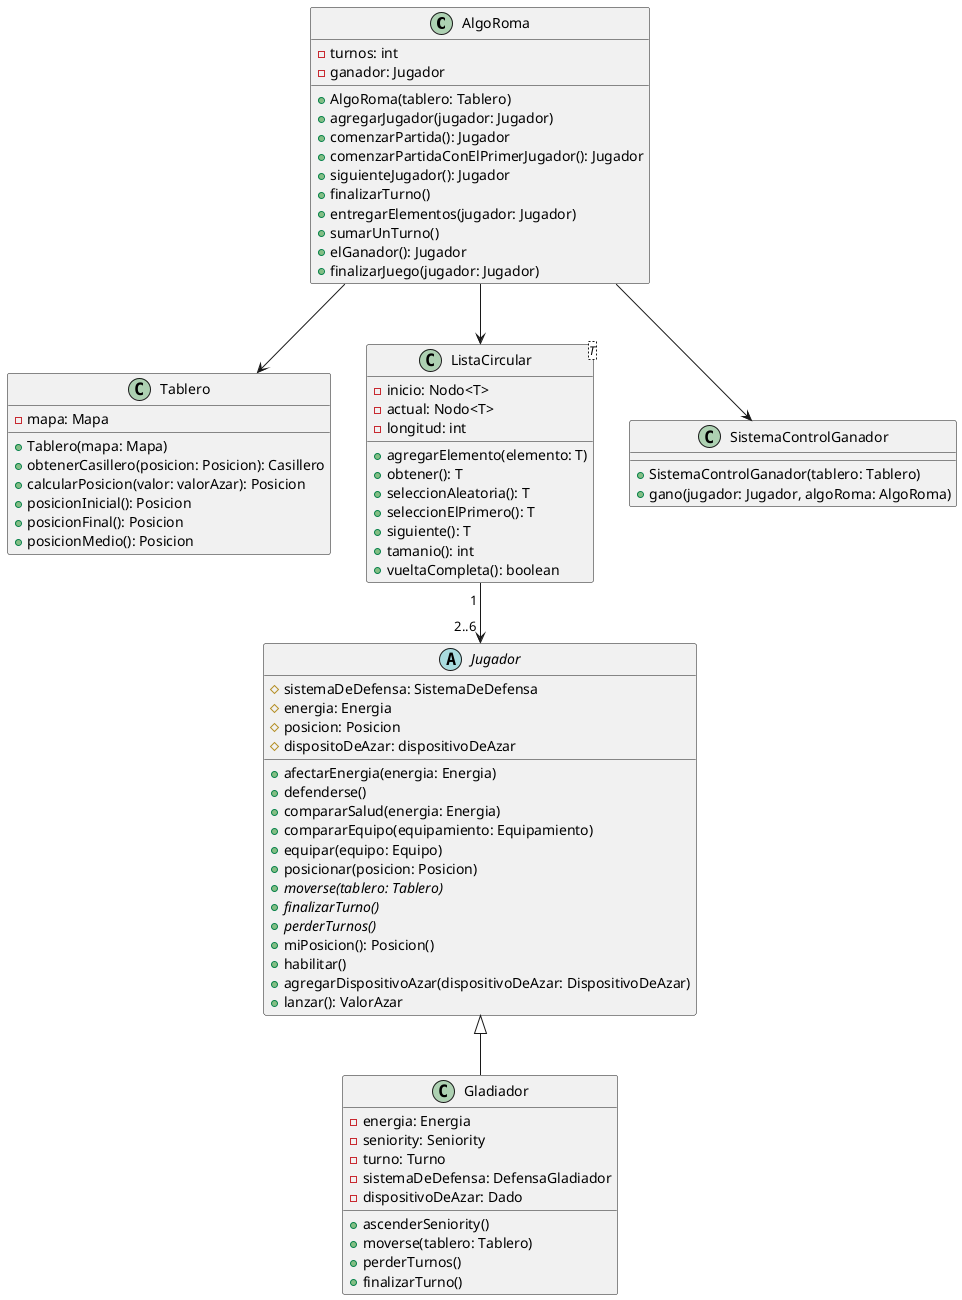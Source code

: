 @startuml AlgoRoma

class AlgoRoma{
    -turnos: int
    -ganador: Jugador
    +AlgoRoma(tablero: Tablero)
    +agregarJugador(jugador: Jugador)
    +comenzarPartida(): Jugador
    +comenzarPartidaConElPrimerJugador(): Jugador
    +siguienteJugador(): Jugador
    +finalizarTurno()
    +entregarElementos(jugador: Jugador)
    +sumarUnTurno()
    +elGanador(): Jugador
    +finalizarJuego(jugador: Jugador)
}


abstract class Jugador{
    #sistemaDeDefensa: SistemaDeDefensa
    #energia: Energia
    #posicion: Posicion
    #dispositoDeAzar: dispositivoDeAzar
    +afectarEnergia(energia: Energia)
    +defenderse()
    +compararSalud(energia: Energia)
    +compararEquipo(equipamiento: Equipamiento)
    +equipar(equipo: Equipo)
    +posicionar(posicion: Posicion)
    +{abstract}moverse(tablero: Tablero)
    +{abstract}finalizarTurno()
    +{abstract}perderTurnos()
    +miPosicion(): Posicion()
    +habilitar()
    +agregarDispositivoAzar(dispositivoDeAzar: DispositivoDeAzar)
    +lanzar(): ValorAzar
}

class Gladiador{
    -energia: Energia
    -seniority: Seniority
    -turno: Turno
    -sistemaDeDefensa: DefensaGladiador
    -dispositivoDeAzar: Dado
    +ascenderSeniority()
    +moverse(tablero: Tablero)
    +perderTurnos()
    +finalizarTurno()
}


class Tablero{
    -mapa: Mapa
    +Tablero(mapa: Mapa)
    +obtenerCasillero(posicion: Posicion): Casillero
    +calcularPosicion(valor: valorAzar): Posicion
    +posicionInicial(): Posicion
    +posicionFinal(): Posicion
    +posicionMedio(): Posicion
}


class ListaCircular<T>{
    -inicio: Nodo<T>
    -actual: Nodo<T>
    -longitud: int
    +agregarElemento(elemento: T)
    +obtener(): T
    +seleccionAleatoria(): T
    +seleccionElPrimero(): T
    +siguiente(): T
    +tamanio(): int
    +vueltaCompleta(): boolean
}


class SistemaControlGanador{
    +SistemaControlGanador(tablero: Tablero)
    +gano(jugador: Jugador, algoRoma: AlgoRoma)
}


AlgoRoma --> Tablero
AlgoRoma --> ListaCircular
AlgoRoma --> SistemaControlGanador

ListaCircular "1 " --> "2..6 " Jugador

Jugador <|-- Gladiador


@enduml
